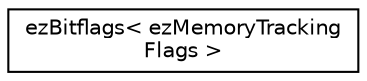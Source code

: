 digraph "Graphical Class Hierarchy"
{
 // LATEX_PDF_SIZE
  edge [fontname="Helvetica",fontsize="10",labelfontname="Helvetica",labelfontsize="10"];
  node [fontname="Helvetica",fontsize="10",shape=record];
  rankdir="LR";
  Node0 [label="ezBitflags\< ezMemoryTracking\lFlags \>",height=0.2,width=0.4,color="black", fillcolor="white", style="filled",URL="$d1/dec/structez_bitflags.htm",tooltip=" "];
}
